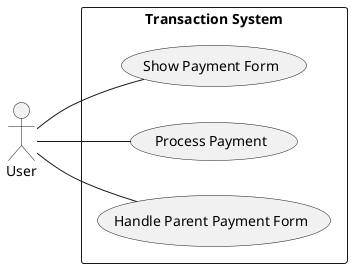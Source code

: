 @startuml
left to right direction
actor "User" as U
rectangle "Transaction System" {
  (Show Payment Form) as UC1
  (Process Payment) as UC2
  (Handle Parent Payment Form) as UC3
}

U -- UC1
U -- UC2
U -- UC3
@enduml